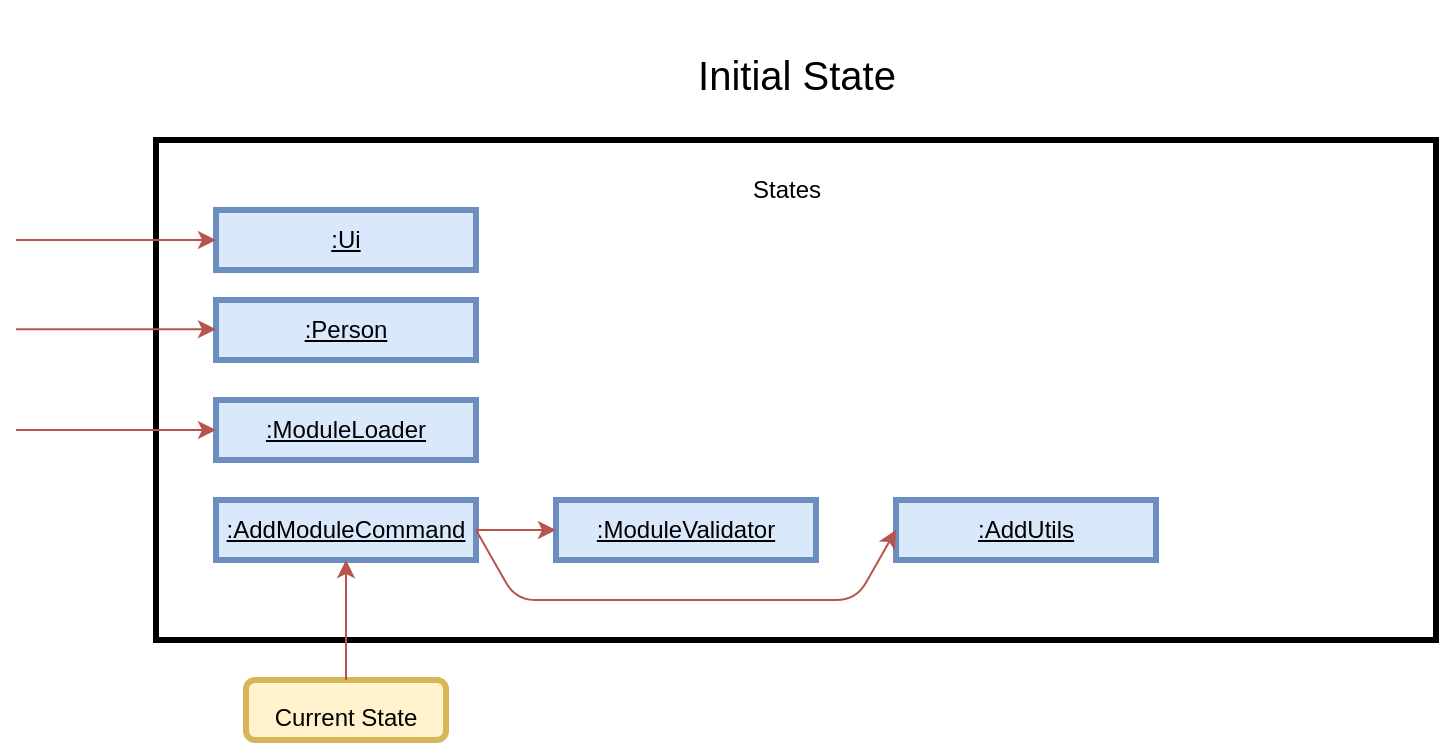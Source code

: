 <mxfile version="13.8.5" type="device"><diagram id="31LljileMjd66Bfqc7Uy" name="Page-1"><mxGraphModel dx="2062" dy="762" grid="1" gridSize="10" guides="1" tooltips="1" connect="1" arrows="1" fold="1" page="1" pageScale="1" pageWidth="827" pageHeight="1169" math="0" shadow="0"><root><mxCell id="0"/><mxCell id="1" parent="0"/><mxCell id="h9h-G9-68EJ9-kkgznHa-1" value="" style="rounded=0;whiteSpace=wrap;html=1;strokeWidth=3;" parent="1" vertex="1"><mxGeometry x="80" y="110" width="640" height="250" as="geometry"/></mxCell><mxCell id="h9h-G9-68EJ9-kkgznHa-2" value="&lt;font style=&quot;font-size: 20px&quot;&gt;Initial State&lt;/font&gt;" style="text;html=1;align=center;verticalAlign=middle;resizable=0;points=[];autosize=1;fontSize=40;" parent="1" vertex="1"><mxGeometry x="345" y="40" width="110" height="60" as="geometry"/></mxCell><mxCell id="h9h-G9-68EJ9-kkgznHa-3" value="States" style="text;html=1;align=center;verticalAlign=middle;resizable=0;points=[];autosize=1;fontSize=12;" parent="1" vertex="1"><mxGeometry x="370" y="125" width="50" height="20" as="geometry"/></mxCell><mxCell id="h9h-G9-68EJ9-kkgznHa-5" value="&lt;font style=&quot;font-size: 12px&quot;&gt;Current State&lt;/font&gt;" style="rounded=1;whiteSpace=wrap;html=1;strokeWidth=3;fontSize=20;fillColor=#fff2cc;strokeColor=#d6b656;" parent="1" vertex="1"><mxGeometry x="125" y="380" width="100" height="30" as="geometry"/></mxCell><mxCell id="h9h-G9-68EJ9-kkgznHa-6" value="&lt;u&gt;:AddModuleCommand&lt;/u&gt;" style="rounded=0;whiteSpace=wrap;html=1;strokeWidth=3;fontSize=12;fillColor=#dae8fc;strokeColor=#6c8ebf;" parent="1" vertex="1"><mxGeometry x="110" y="290" width="130" height="30" as="geometry"/></mxCell><mxCell id="h9h-G9-68EJ9-kkgznHa-7" value="&lt;u&gt;:ModuleValidator&lt;/u&gt;" style="rounded=0;whiteSpace=wrap;html=1;strokeWidth=3;fontSize=12;fillColor=#dae8fc;strokeColor=#6c8ebf;" parent="1" vertex="1"><mxGeometry x="280" y="290" width="130" height="30" as="geometry"/></mxCell><mxCell id="h9h-G9-68EJ9-kkgznHa-8" value="&lt;u&gt;:AddUtils&lt;/u&gt;" style="rounded=0;whiteSpace=wrap;html=1;strokeWidth=3;fontSize=12;fillColor=#dae8fc;strokeColor=#6c8ebf;" parent="1" vertex="1"><mxGeometry x="450" y="290" width="130" height="30" as="geometry"/></mxCell><mxCell id="h9h-G9-68EJ9-kkgznHa-10" value="" style="endArrow=classic;html=1;fontSize=12;exitX=0.5;exitY=0;exitDx=0;exitDy=0;entryX=0.5;entryY=1;entryDx=0;entryDy=0;fillColor=#f8cecc;strokeColor=#b85450;" parent="1" source="h9h-G9-68EJ9-kkgznHa-5" target="h9h-G9-68EJ9-kkgznHa-6" edge="1"><mxGeometry width="50" height="50" relative="1" as="geometry"><mxPoint x="540" y="400" as="sourcePoint"/><mxPoint x="590" y="350" as="targetPoint"/></mxGeometry></mxCell><mxCell id="h9h-G9-68EJ9-kkgznHa-11" value="" style="endArrow=classic;html=1;fontSize=12;exitX=1;exitY=0.5;exitDx=0;exitDy=0;fillColor=#f8cecc;strokeColor=#b85450;entryX=0;entryY=0.5;entryDx=0;entryDy=0;" parent="1" source="h9h-G9-68EJ9-kkgznHa-6" target="h9h-G9-68EJ9-kkgznHa-7" edge="1"><mxGeometry width="50" height="50" relative="1" as="geometry"><mxPoint x="270" y="400.0" as="sourcePoint"/><mxPoint x="320" y="400" as="targetPoint"/></mxGeometry></mxCell><mxCell id="h9h-G9-68EJ9-kkgznHa-12" value="" style="endArrow=classic;html=1;fontSize=12;exitX=1;exitY=0.5;exitDx=0;exitDy=0;fillColor=#f8cecc;strokeColor=#b85450;entryX=0;entryY=0.5;entryDx=0;entryDy=0;" parent="1" source="h9h-G9-68EJ9-kkgznHa-6" target="h9h-G9-68EJ9-kkgznHa-8" edge="1"><mxGeometry width="50" height="50" relative="1" as="geometry"><mxPoint x="250" y="315" as="sourcePoint"/><mxPoint x="290.0" y="315" as="targetPoint"/><Array as="points"><mxPoint x="260" y="340"/><mxPoint x="430" y="340"/></Array></mxGeometry></mxCell><mxCell id="h9h-G9-68EJ9-kkgznHa-13" value="&lt;u&gt;:Ui&lt;/u&gt;" style="rounded=0;whiteSpace=wrap;html=1;strokeWidth=3;fontSize=12;fillColor=#dae8fc;strokeColor=#6c8ebf;glass=0;" parent="1" vertex="1"><mxGeometry x="110" y="145" width="130" height="30" as="geometry"/></mxCell><mxCell id="h9h-G9-68EJ9-kkgznHa-14" value="&lt;u&gt;:Person&lt;/u&gt;" style="rounded=0;whiteSpace=wrap;html=1;strokeWidth=3;fontSize=12;fillColor=#dae8fc;strokeColor=#6c8ebf;" parent="1" vertex="1"><mxGeometry x="110" y="190" width="130" height="30" as="geometry"/></mxCell><mxCell id="h9h-G9-68EJ9-kkgznHa-15" value="&lt;u&gt;:ModuleLoader&lt;/u&gt;" style="rounded=0;whiteSpace=wrap;html=1;strokeWidth=3;fontSize=12;fillColor=#dae8fc;strokeColor=#6c8ebf;" parent="1" vertex="1"><mxGeometry x="110" y="240" width="130" height="30" as="geometry"/></mxCell><mxCell id="h9h-G9-68EJ9-kkgznHa-16" value="" style="endArrow=classic;html=1;fontSize=12;entryX=0;entryY=0.5;entryDx=0;entryDy=0;fillColor=#f8cecc;strokeColor=#b85450;" parent="1" target="h9h-G9-68EJ9-kkgznHa-15" edge="1"><mxGeometry width="50" height="50" relative="1" as="geometry"><mxPoint x="10" y="255" as="sourcePoint"/><mxPoint x="20" y="210.0" as="targetPoint"/></mxGeometry></mxCell><mxCell id="h9h-G9-68EJ9-kkgznHa-17" value="" style="endArrow=classic;html=1;fontSize=12;entryX=0;entryY=0.5;entryDx=0;entryDy=0;fillColor=#f8cecc;strokeColor=#b85450;" parent="1" edge="1"><mxGeometry width="50" height="50" relative="1" as="geometry"><mxPoint x="10" y="204.66" as="sourcePoint"/><mxPoint x="110" y="204.66" as="targetPoint"/></mxGeometry></mxCell><mxCell id="h9h-G9-68EJ9-kkgznHa-18" value="" style="endArrow=classic;html=1;fontSize=12;entryX=0;entryY=0.5;entryDx=0;entryDy=0;fillColor=#f8cecc;strokeColor=#b85450;" parent="1" edge="1"><mxGeometry width="50" height="50" relative="1" as="geometry"><mxPoint x="10" y="160.0" as="sourcePoint"/><mxPoint x="110" y="160.0" as="targetPoint"/></mxGeometry></mxCell></root></mxGraphModel></diagram></mxfile>
